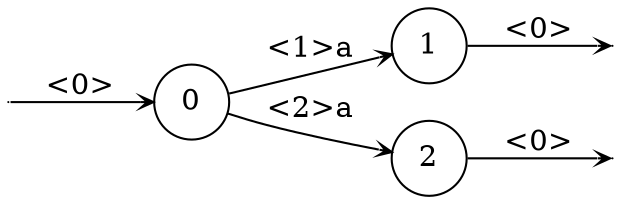 digraph
{
  vcsn_context = "letterset<char_letters(a)>, log"
  rankdir = LR
  edge [arrowhead = vee, arrowsize = .6]
  {
    node [shape = point, width = 0]
    I0
    F1
    F2
  }
  {
    node [shape = circle, style = rounded, width = 0.5]
    0
    1
    2
  }
  I0 -> 0 [label = "<0>"]
  0 -> 1 [label = "<1>a"]
  0 -> 2 [label = "<2>a"]
  1 -> F1 [label = "<0>"]
  2 -> F2 [label = "<0>"]
}
